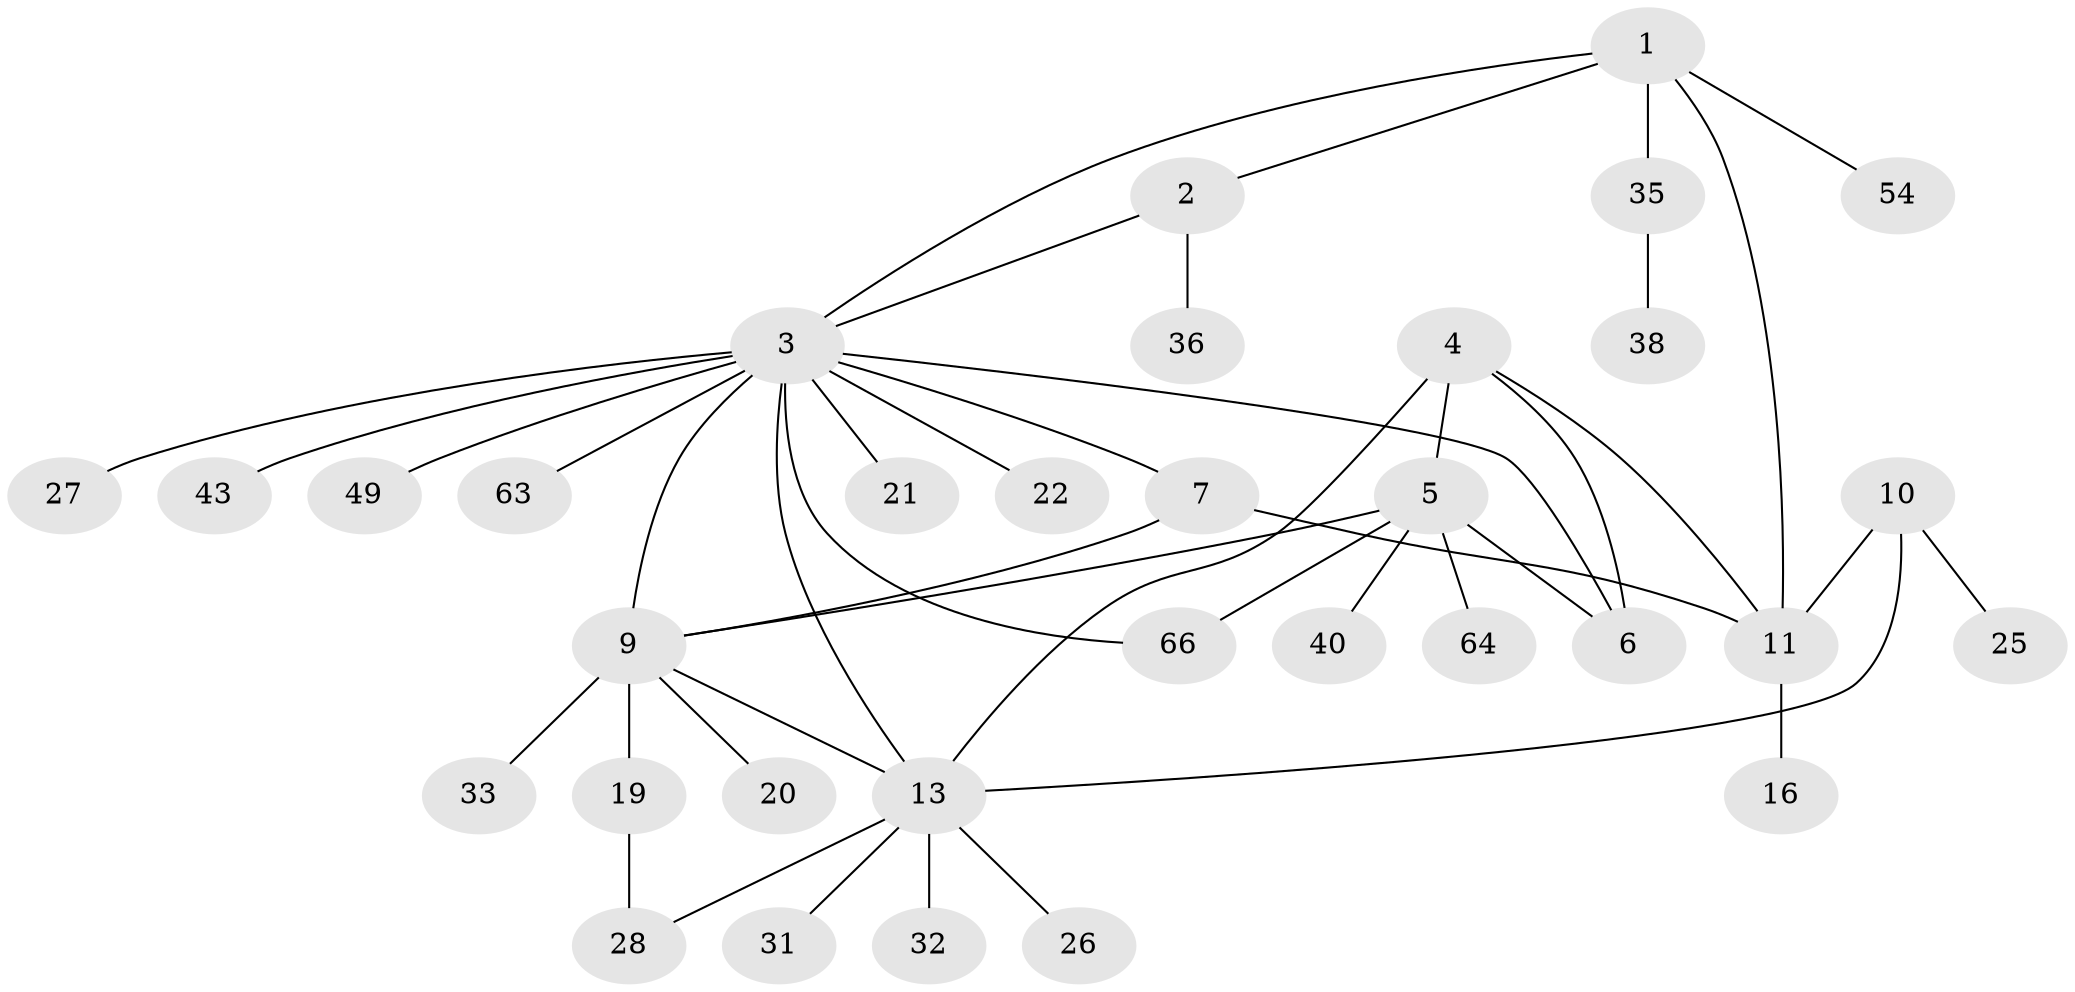 // original degree distribution, {6: 0.07462686567164178, 9: 0.014925373134328358, 4: 0.05970149253731343, 5: 0.029850746268656716, 3: 0.05970149253731343, 11: 0.014925373134328358, 7: 0.029850746268656716, 1: 0.5970149253731343, 2: 0.11940298507462686}
// Generated by graph-tools (version 1.1) at 2025/15/03/09/25 04:15:49]
// undirected, 33 vertices, 43 edges
graph export_dot {
graph [start="1"]
  node [color=gray90,style=filled];
  1 [super="+37"];
  2 [super="+46+51+44"];
  3 [super="+8"];
  4;
  5;
  6 [super="+34+29"];
  7;
  9 [super="+24+41+52+61+65+17+18"];
  10 [super="+12"];
  11;
  13 [super="+39+45+53+15+14"];
  16;
  19 [super="+23"];
  20;
  21 [super="+30+67"];
  22;
  25;
  26;
  27;
  28;
  31;
  32;
  33;
  35 [super="+47+42"];
  36;
  38;
  40 [super="+56+57"];
  43;
  49 [super="+62"];
  54;
  63;
  64;
  66;
  1 -- 2;
  1 -- 3;
  1 -- 11;
  1 -- 35;
  1 -- 54;
  2 -- 3;
  2 -- 36;
  3 -- 6;
  3 -- 21;
  3 -- 22;
  3 -- 27;
  3 -- 66;
  3 -- 49;
  3 -- 7;
  3 -- 9;
  3 -- 43;
  3 -- 63;
  3 -- 13;
  4 -- 5;
  4 -- 6;
  4 -- 11;
  4 -- 13;
  5 -- 6;
  5 -- 9;
  5 -- 40;
  5 -- 64;
  5 -- 66;
  7 -- 9;
  7 -- 11;
  9 -- 13;
  9 -- 19;
  9 -- 20;
  9 -- 33;
  10 -- 11 [weight=2];
  10 -- 25;
  10 -- 13;
  11 -- 16;
  13 -- 26;
  13 -- 32;
  13 -- 28;
  13 -- 31;
  19 -- 28;
  35 -- 38;
}
